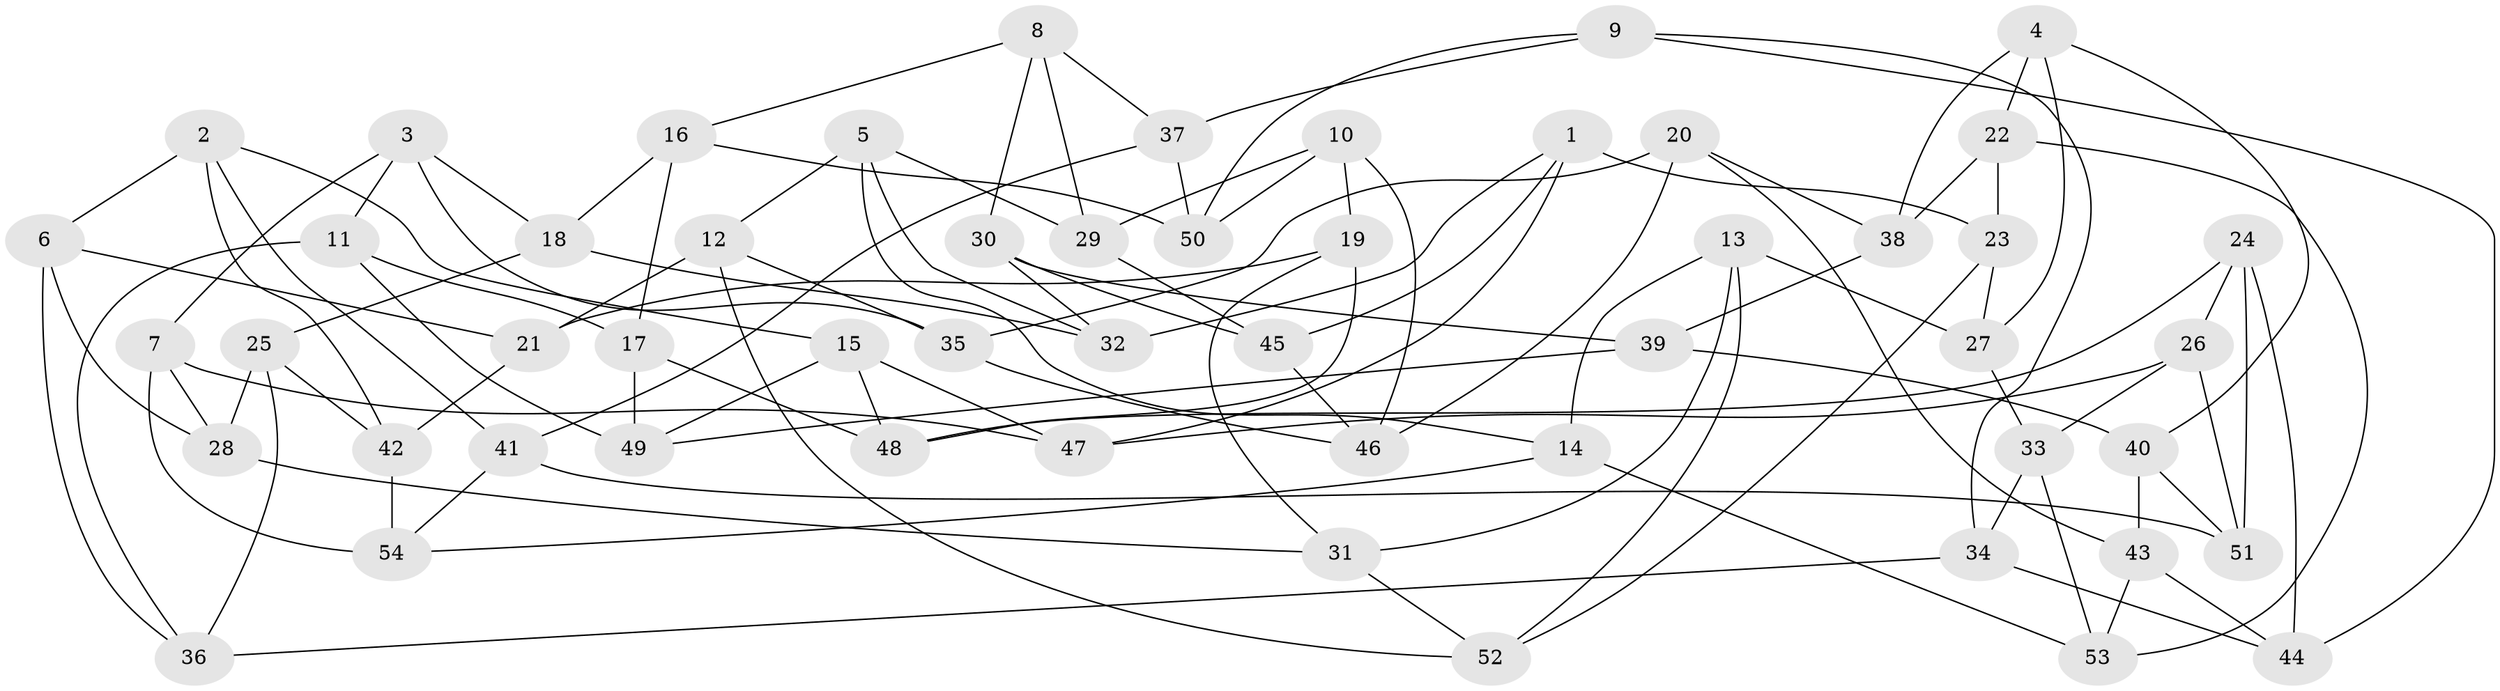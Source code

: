 // coarse degree distribution, {7: 0.11764705882352941, 4: 0.17647058823529413, 6: 0.17647058823529413, 8: 0.17647058823529413, 5: 0.23529411764705882, 3: 0.11764705882352941}
// Generated by graph-tools (version 1.1) at 2025/53/03/04/25 22:53:39]
// undirected, 54 vertices, 108 edges
graph export_dot {
  node [color=gray90,style=filled];
  1;
  2;
  3;
  4;
  5;
  6;
  7;
  8;
  9;
  10;
  11;
  12;
  13;
  14;
  15;
  16;
  17;
  18;
  19;
  20;
  21;
  22;
  23;
  24;
  25;
  26;
  27;
  28;
  29;
  30;
  31;
  32;
  33;
  34;
  35;
  36;
  37;
  38;
  39;
  40;
  41;
  42;
  43;
  44;
  45;
  46;
  47;
  48;
  49;
  50;
  51;
  52;
  53;
  54;
  1 -- 32;
  1 -- 47;
  1 -- 23;
  1 -- 45;
  2 -- 42;
  2 -- 41;
  2 -- 6;
  2 -- 15;
  3 -- 18;
  3 -- 7;
  3 -- 11;
  3 -- 35;
  4 -- 40;
  4 -- 22;
  4 -- 38;
  4 -- 27;
  5 -- 14;
  5 -- 12;
  5 -- 32;
  5 -- 29;
  6 -- 21;
  6 -- 36;
  6 -- 28;
  7 -- 28;
  7 -- 54;
  7 -- 47;
  8 -- 30;
  8 -- 37;
  8 -- 16;
  8 -- 29;
  9 -- 50;
  9 -- 44;
  9 -- 37;
  9 -- 34;
  10 -- 50;
  10 -- 29;
  10 -- 46;
  10 -- 19;
  11 -- 17;
  11 -- 36;
  11 -- 49;
  12 -- 21;
  12 -- 52;
  12 -- 35;
  13 -- 52;
  13 -- 27;
  13 -- 14;
  13 -- 31;
  14 -- 54;
  14 -- 53;
  15 -- 47;
  15 -- 48;
  15 -- 49;
  16 -- 18;
  16 -- 50;
  16 -- 17;
  17 -- 48;
  17 -- 49;
  18 -- 25;
  18 -- 32;
  19 -- 31;
  19 -- 48;
  19 -- 21;
  20 -- 38;
  20 -- 35;
  20 -- 43;
  20 -- 46;
  21 -- 42;
  22 -- 23;
  22 -- 53;
  22 -- 38;
  23 -- 52;
  23 -- 27;
  24 -- 51;
  24 -- 26;
  24 -- 44;
  24 -- 48;
  25 -- 36;
  25 -- 28;
  25 -- 42;
  26 -- 51;
  26 -- 33;
  26 -- 47;
  27 -- 33;
  28 -- 31;
  29 -- 45;
  30 -- 45;
  30 -- 32;
  30 -- 39;
  31 -- 52;
  33 -- 34;
  33 -- 53;
  34 -- 36;
  34 -- 44;
  35 -- 46;
  37 -- 50;
  37 -- 41;
  38 -- 39;
  39 -- 49;
  39 -- 40;
  40 -- 43;
  40 -- 51;
  41 -- 51;
  41 -- 54;
  42 -- 54;
  43 -- 53;
  43 -- 44;
  45 -- 46;
}

